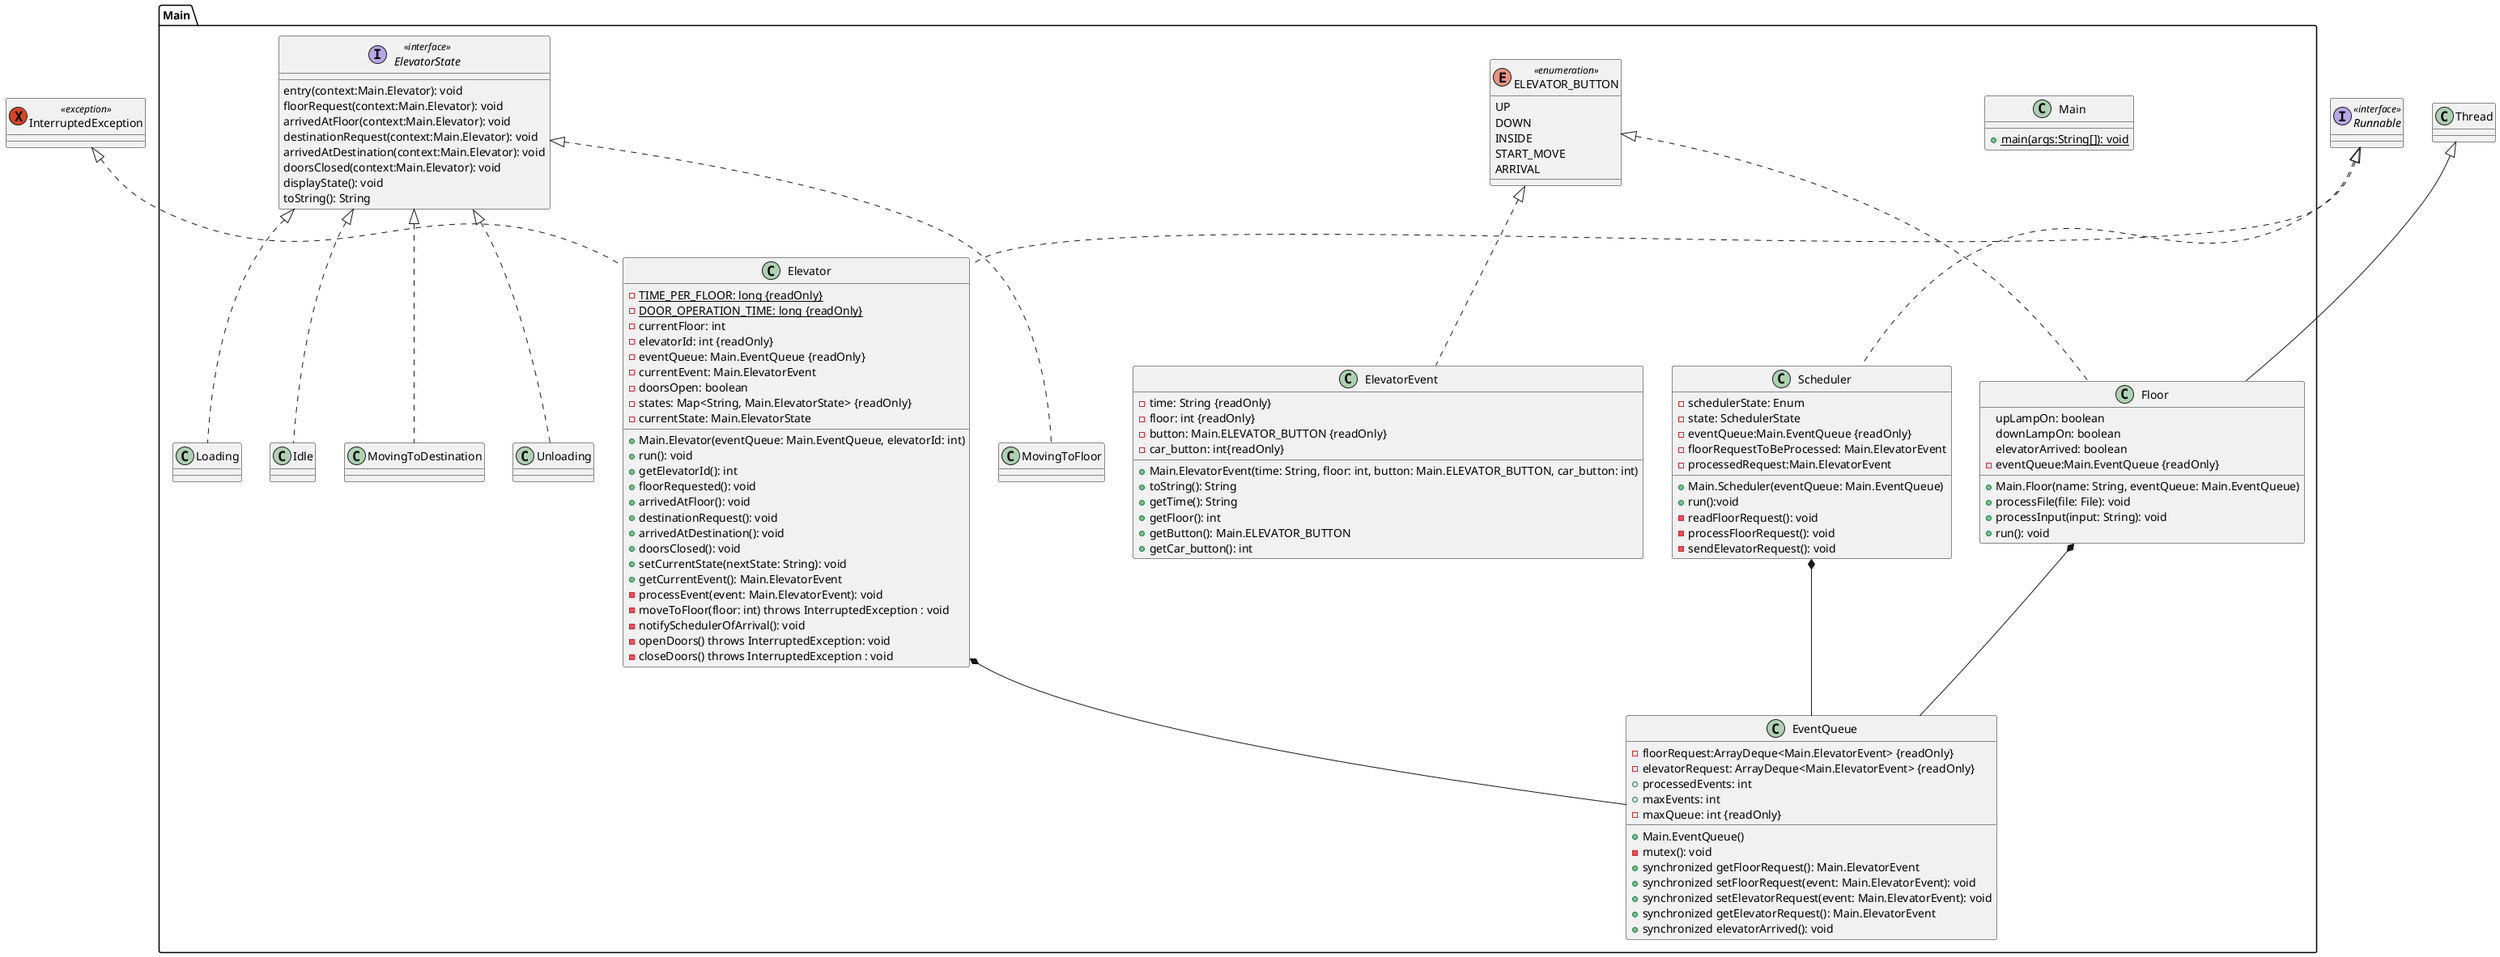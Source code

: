 @startuml
'https://plantuml.com/class-diagram

class Main.Elevator
class Main.ElevatorEvent
class Main.EventQueue
class Main.Floor
class Main.Main
class Main.Scheduler
class Main.Idle
class Main.MovingToFloor
class Main.MovingToDestination
class Main.Loading
class Main.Unloading
enum Main.ELEVATOR_BUTTON <<enumeration>>
exception InterruptedException <<exception>>
interface Runnable <<interface>>
interface Main.ElevatorState <<interface>>

Main.Scheduler *-- Main.EventQueue
Main.Elevator *-- Main.EventQueue
Main.Floor *-- Main.EventQueue

InterruptedException <|.. Main.Elevator

Main.ELEVATOR_BUTTON <|.. Main.ElevatorEvent
Main.ELEVATOR_BUTTON <|.. Main.Floor

interface Main.ElevatorState {
entry(context:Main.Elevator): void
floorRequest(context:Main.Elevator): void
arrivedAtFloor(context:Main.Elevator): void
destinationRequest(context:Main.Elevator): void
arrivedAtDestination(context:Main.Elevator): void
doorsClosed(context:Main.Elevator): void
displayState(): void
toString(): String
}

class Main.Idle implements Main.ElevatorState {
}

class Main.MovingToFloor implements Main.ElevatorState {
}

class Main.MovingToDestination implements Main.ElevatorState {
}

class Main.Loading implements Main.ElevatorState {
}

class Main.Unloading implements Main.ElevatorState {
}

class Main.Elevator implements Runnable {
-{static} TIME_PER_FLOOR: long {readOnly}
-{static} DOOR_OPERATION_TIME: long {readOnly}
-currentFloor: int
-elevatorId: int {readOnly}
-eventQueue: Main.EventQueue {readOnly}
-currentEvent: Main.ElevatorEvent
-doorsOpen: boolean
-states: Map<String, Main.ElevatorState> {readOnly}
-currentState: Main.ElevatorState

+Main.Elevator(eventQueue: Main.EventQueue, elevatorId: int)
+run(): void
+getElevatorId(): int
+floorRequested(): void
+arrivedAtFloor(): void
+destinationRequest(): void
+arrivedAtDestination(): void
+doorsClosed(): void
+setCurrentState(nextState: String): void
+getCurrentEvent(): Main.ElevatorEvent
-processEvent(event: Main.ElevatorEvent): void
-moveToFloor(floor: int) throws InterruptedException : void
-notifySchedulerOfArrival(): void
-openDoors() throws InterruptedException: void
-closeDoors() throws InterruptedException : void
}

enum Main.ELEVATOR_BUTTON {
UP
DOWN
INSIDE
START_MOVE
ARRIVAL
}

class Main.ElevatorEvent{
-time: String {readOnly}
-floor: int {readOnly}
-button: Main.ELEVATOR_BUTTON {readOnly}
-car_button: int{readOnly}

+Main.ElevatorEvent(time: String, floor: int, button: Main.ELEVATOR_BUTTON, car_button: int)
+toString(): String
+getTime(): String
+getFloor(): int
+getButton(): Main.ELEVATOR_BUTTON
+getCar_button(): int
}

class Main.EventQueue{
-floorRequest:ArrayDeque<Main.ElevatorEvent> {readOnly}
-elevatorRequest: ArrayDeque<Main.ElevatorEvent> {readOnly}
+processedEvents: int
+maxEvents: int
-maxQueue: int {readOnly}

+Main.EventQueue()
-mutex(): void
+synchronized getFloorRequest(): Main.ElevatorEvent
+synchronized setFloorRequest(event: Main.ElevatorEvent): void
+synchronized setElevatorRequest(event: Main.ElevatorEvent): void
+synchronized getElevatorRequest(): Main.ElevatorEvent
+synchronized elevatorArrived(): void
}

class Main.Floor extends Thread{
upLampOn: boolean
downLampOn: boolean
elevatorArrived: boolean
-eventQueue:Main.EventQueue {readOnly}

+Main.Floor(name: String, eventQueue: Main.EventQueue)
+processFile(file: File): void
+processInput(input: String): void
+run(): void
}

class Main.Main{
+{Static} main(args:String[]): void
}

class Main.Scheduler implements Runnable{

-schedulerState: Enum
-state: SchedulerState
-eventQueue:Main.EventQueue {readOnly}
-floorRequestToBeProcessed: Main.ElevatorEvent
-processedRequest:Main.ElevatorEvent

+Main.Scheduler(eventQueue: Main.EventQueue)
+run():void
-readFloorRequest(): void
-processFloorRequest(): void
-sendElevatorRequest(): void

}

@enduml